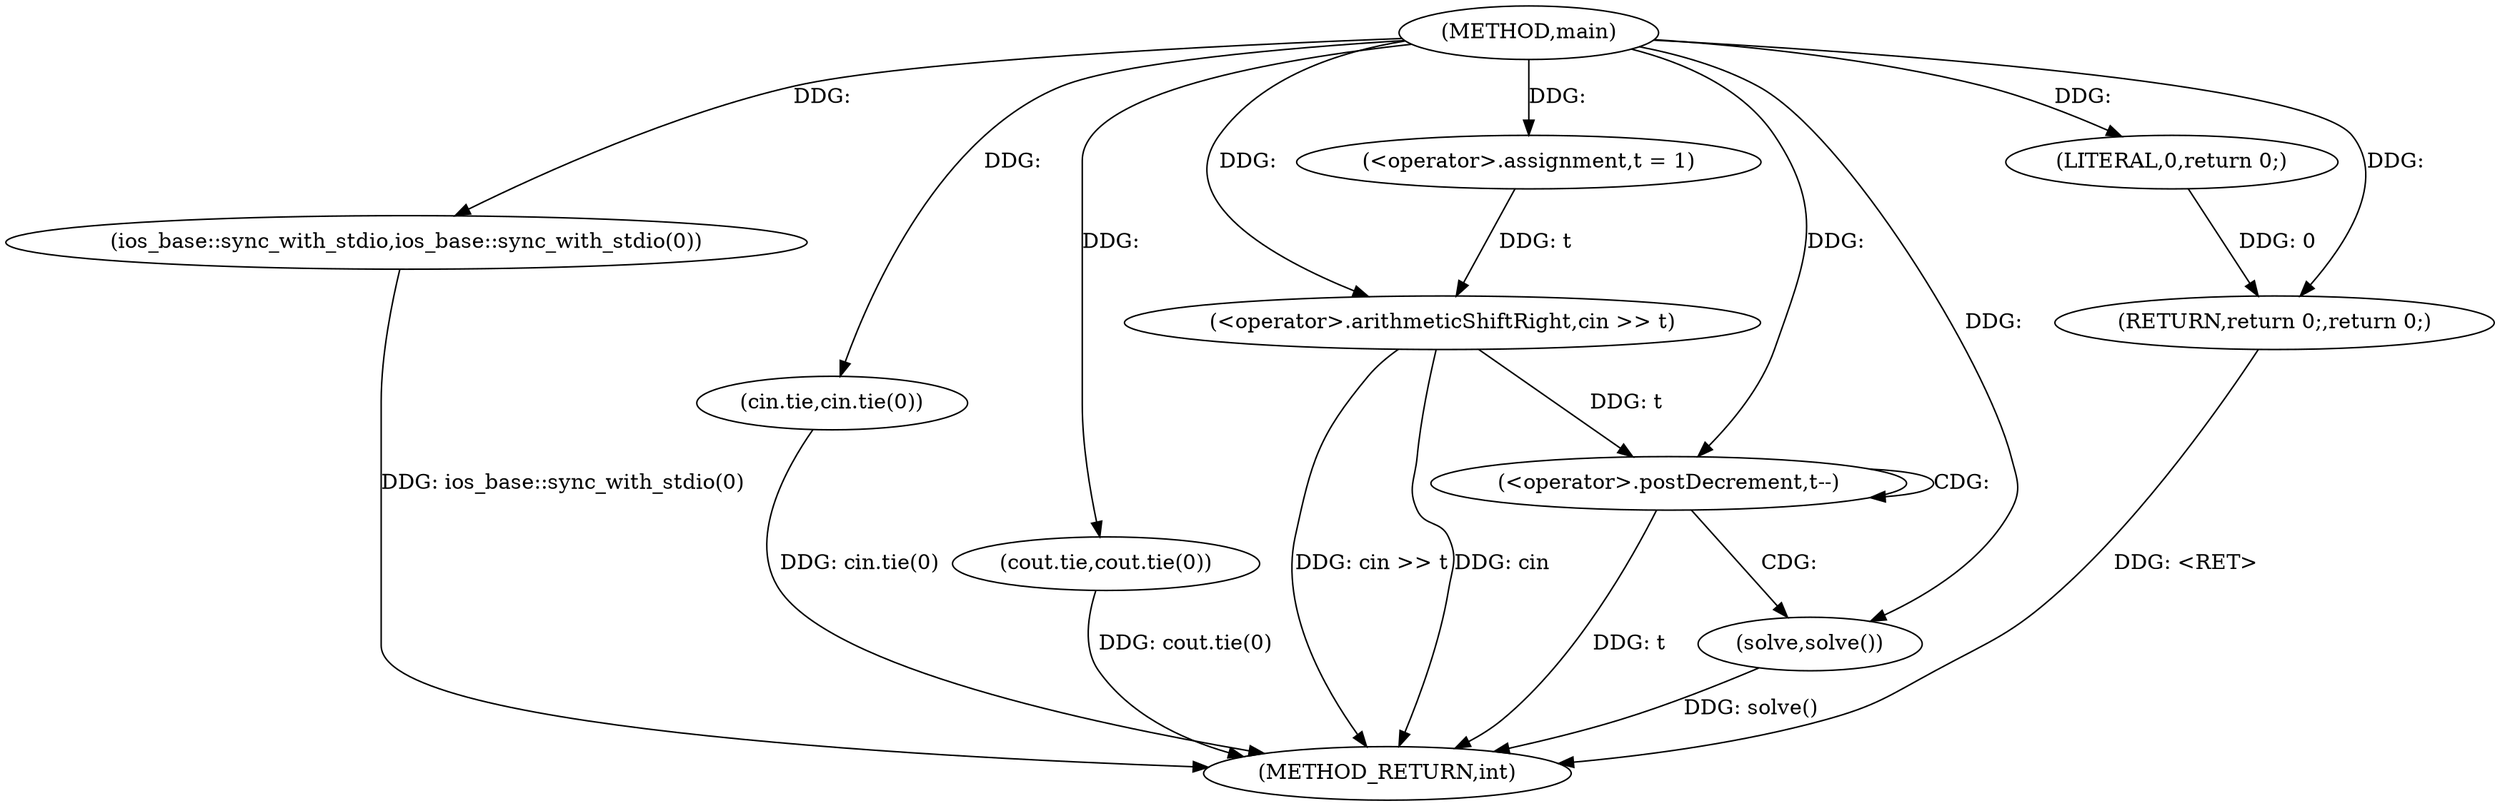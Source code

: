 digraph "main" {  
"1000181" [label = "(METHOD,main)" ]
"1000203" [label = "(METHOD_RETURN,int)" ]
"1000183" [label = "(ios_base::sync_with_stdio,ios_base::sync_with_stdio(0))" ]
"1000185" [label = "(cin.tie,cin.tie(0))" ]
"1000187" [label = "(cout.tie,cout.tie(0))" ]
"1000190" [label = "(<operator>.assignment,t = 1)" ]
"1000193" [label = "(<operator>.arithmeticShiftRight,cin >> t)" ]
"1000201" [label = "(RETURN,return 0;,return 0;)" ]
"1000197" [label = "(<operator>.postDecrement,t--)" ]
"1000202" [label = "(LITERAL,0,return 0;)" ]
"1000200" [label = "(solve,solve())" ]
  "1000201" -> "1000203"  [ label = "DDG: <RET>"] 
  "1000183" -> "1000203"  [ label = "DDG: ios_base::sync_with_stdio(0)"] 
  "1000185" -> "1000203"  [ label = "DDG: cin.tie(0)"] 
  "1000187" -> "1000203"  [ label = "DDG: cout.tie(0)"] 
  "1000193" -> "1000203"  [ label = "DDG: cin >> t"] 
  "1000197" -> "1000203"  [ label = "DDG: t"] 
  "1000200" -> "1000203"  [ label = "DDG: solve()"] 
  "1000193" -> "1000203"  [ label = "DDG: cin"] 
  "1000181" -> "1000190"  [ label = "DDG: "] 
  "1000202" -> "1000201"  [ label = "DDG: 0"] 
  "1000181" -> "1000201"  [ label = "DDG: "] 
  "1000181" -> "1000183"  [ label = "DDG: "] 
  "1000181" -> "1000185"  [ label = "DDG: "] 
  "1000181" -> "1000187"  [ label = "DDG: "] 
  "1000181" -> "1000193"  [ label = "DDG: "] 
  "1000190" -> "1000193"  [ label = "DDG: t"] 
  "1000181" -> "1000202"  [ label = "DDG: "] 
  "1000193" -> "1000197"  [ label = "DDG: t"] 
  "1000181" -> "1000197"  [ label = "DDG: "] 
  "1000181" -> "1000200"  [ label = "DDG: "] 
  "1000197" -> "1000200"  [ label = "CDG: "] 
  "1000197" -> "1000197"  [ label = "CDG: "] 
}
